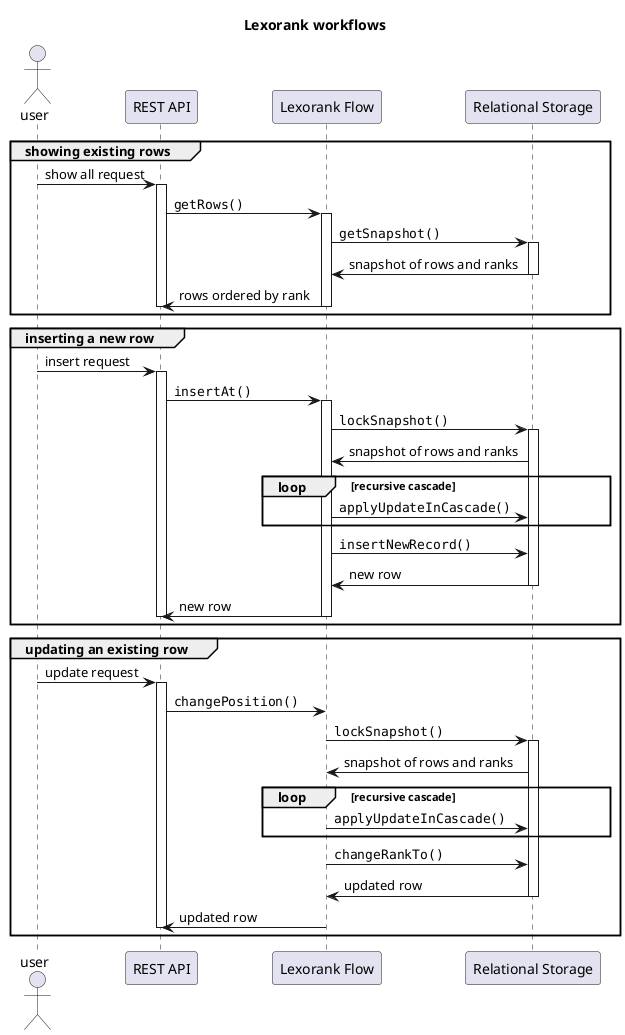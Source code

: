 @startuml

title Lexorank workflows

actor user
participant api as "REST API"
participant lexorank as "Lexorank Flow"
participant storage as "Relational Storage"

group showing existing rows
  user -> api : show all request
  activate api
    api -> lexorank : ""getRows()""
    activate lexorank
      lexorank -> storage : ""getSnapshot()""
      activate storage

      lexorank <- storage : snapshot of rows and ranks
      deactivate storage
    api <- lexorank : rows ordered by rank
    deactivate lexorank
  deactivate api
end

group inserting a new row
  user -> api : insert request
    activate api
    api -> lexorank : ""insertAt()""
    activate lexorank
      lexorank -> storage : ""lockSnapshot()""
      activate storage
      lexorank <- storage : snapshot of rows and ranks

      loop recursive cascade
        lexorank -> storage : ""applyUpdateInCascade()""
      end

      lexorank -> storage : ""insertNewRecord()""
      lexorank <- storage : new row
      deactivate storage
    api <- lexorank : new row
    deactivate lexorank
    deactivate api
end

group updating an existing row
  user -> api : update request
    activate api
    api -> lexorank : ""changePosition()""
      lexorank -> storage : ""lockSnapshot()""
      activate storage
      lexorank <- storage : snapshot of rows and ranks

      loop recursive cascade
        lexorank -> storage : ""applyUpdateInCascade()""
      end

      lexorank -> storage : ""changeRankTo()""
      lexorank <- storage : updated row
      deactivate storage
    api <- lexorank : updated row
    deactivate api
end

@enduml
